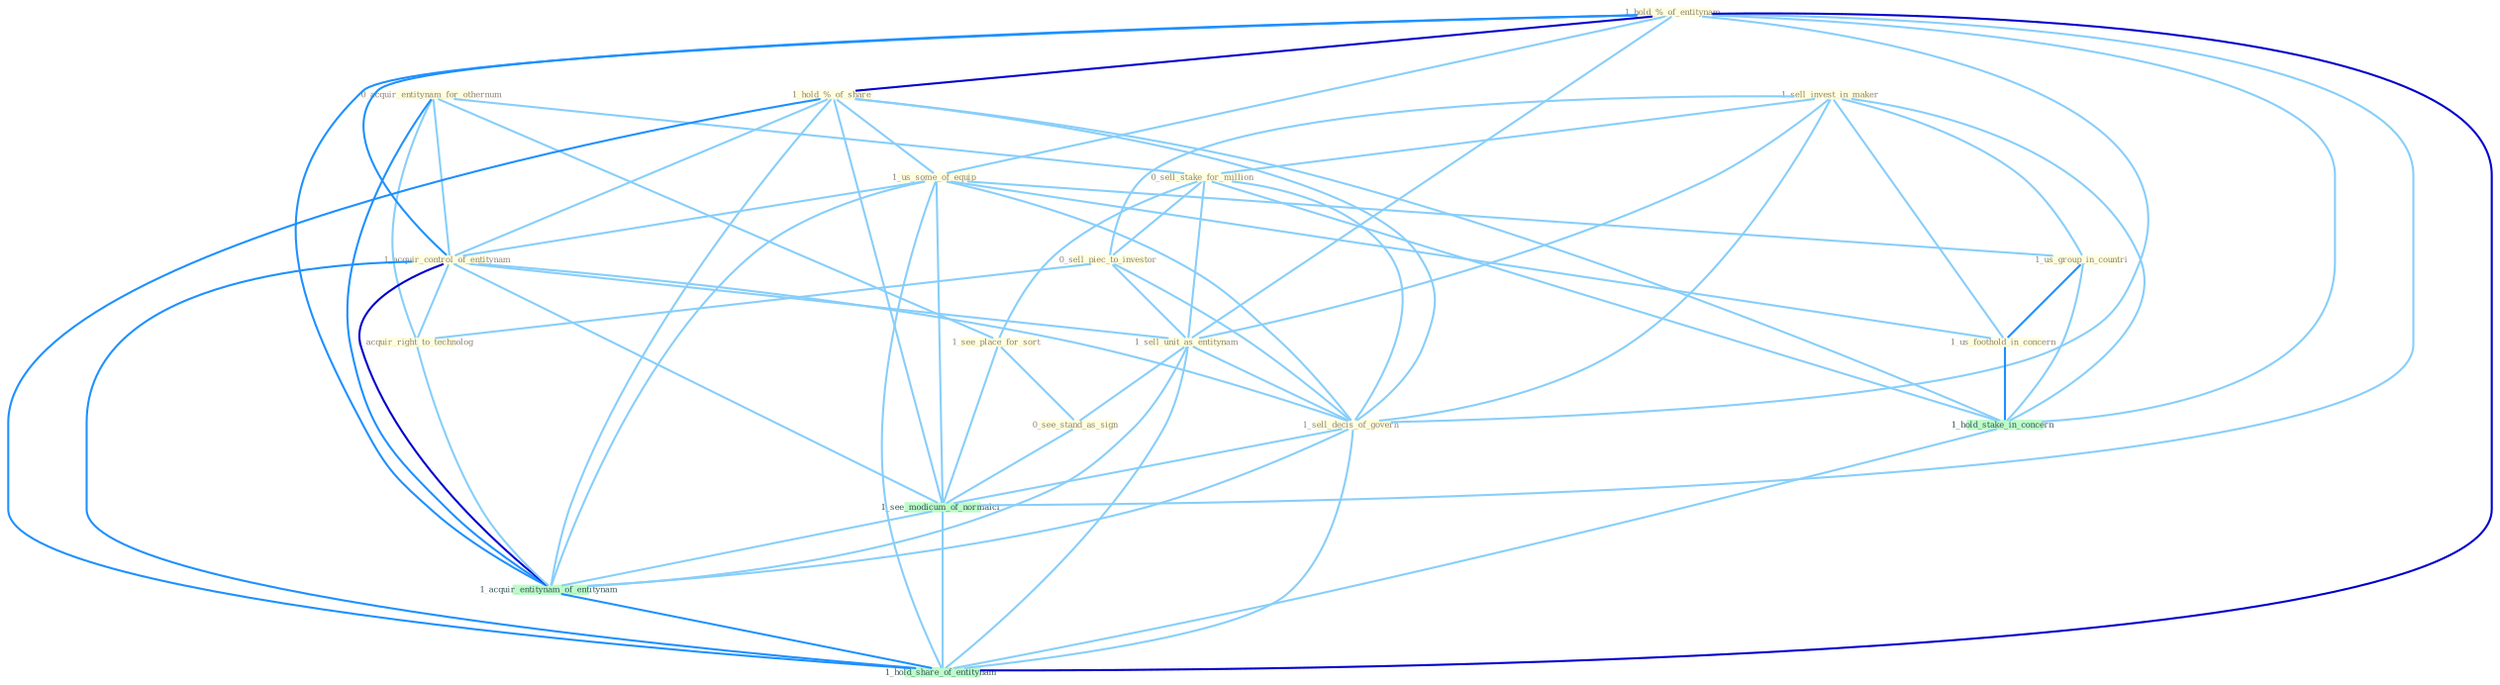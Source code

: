 Graph G{ 
    node
    [shape=polygon,style=filled,width=.5,height=.06,color="#BDFCC9",fixedsize=true,fontsize=4,
    fontcolor="#2f4f4f"];
    {node
    [color="#ffffe0", fontcolor="#8b7d6b"] "0_acquir_entitynam_for_othernum " "1_hold_%_of_entitynam " "1_hold_%_of_share " "1_sell_invest_in_maker " "0_sell_stake_for_million " "1_see_place_for_sort " "1_us_some_of_equip " "1_acquir_control_of_entitynam " "0_sell_piec_to_investor " "1_sell_unit_as_entitynam " "1_us_group_in_countri " "0_see_stand_as_sign " "1_us_foothold_in_concern " "1_sell_decis_of_govern " "1_acquir_right_to_technolog "}
{node [color="#fff0f5", fontcolor="#b22222"]}
edge [color="#B0E2FF"];

	"0_acquir_entitynam_for_othernum " -- "0_sell_stake_for_million " [w="1", color="#87cefa" ];
	"0_acquir_entitynam_for_othernum " -- "1_see_place_for_sort " [w="1", color="#87cefa" ];
	"0_acquir_entitynam_for_othernum " -- "1_acquir_control_of_entitynam " [w="1", color="#87cefa" ];
	"0_acquir_entitynam_for_othernum " -- "1_acquir_right_to_technolog " [w="1", color="#87cefa" ];
	"0_acquir_entitynam_for_othernum " -- "1_acquir_entitynam_of_entitynam " [w="2", color="#1e90ff" , len=0.8];
	"1_hold_%_of_entitynam " -- "1_hold_%_of_share " [w="3", color="#0000cd" , len=0.6];
	"1_hold_%_of_entitynam " -- "1_us_some_of_equip " [w="1", color="#87cefa" ];
	"1_hold_%_of_entitynam " -- "1_acquir_control_of_entitynam " [w="2", color="#1e90ff" , len=0.8];
	"1_hold_%_of_entitynam " -- "1_sell_unit_as_entitynam " [w="1", color="#87cefa" ];
	"1_hold_%_of_entitynam " -- "1_sell_decis_of_govern " [w="1", color="#87cefa" ];
	"1_hold_%_of_entitynam " -- "1_hold_stake_in_concern " [w="1", color="#87cefa" ];
	"1_hold_%_of_entitynam " -- "1_see_modicum_of_normalci " [w="1", color="#87cefa" ];
	"1_hold_%_of_entitynam " -- "1_acquir_entitynam_of_entitynam " [w="2", color="#1e90ff" , len=0.8];
	"1_hold_%_of_entitynam " -- "1_hold_share_of_entitynam " [w="3", color="#0000cd" , len=0.6];
	"1_hold_%_of_share " -- "1_us_some_of_equip " [w="1", color="#87cefa" ];
	"1_hold_%_of_share " -- "1_acquir_control_of_entitynam " [w="1", color="#87cefa" ];
	"1_hold_%_of_share " -- "1_sell_decis_of_govern " [w="1", color="#87cefa" ];
	"1_hold_%_of_share " -- "1_hold_stake_in_concern " [w="1", color="#87cefa" ];
	"1_hold_%_of_share " -- "1_see_modicum_of_normalci " [w="1", color="#87cefa" ];
	"1_hold_%_of_share " -- "1_acquir_entitynam_of_entitynam " [w="1", color="#87cefa" ];
	"1_hold_%_of_share " -- "1_hold_share_of_entitynam " [w="2", color="#1e90ff" , len=0.8];
	"1_sell_invest_in_maker " -- "0_sell_stake_for_million " [w="1", color="#87cefa" ];
	"1_sell_invest_in_maker " -- "0_sell_piec_to_investor " [w="1", color="#87cefa" ];
	"1_sell_invest_in_maker " -- "1_sell_unit_as_entitynam " [w="1", color="#87cefa" ];
	"1_sell_invest_in_maker " -- "1_us_group_in_countri " [w="1", color="#87cefa" ];
	"1_sell_invest_in_maker " -- "1_us_foothold_in_concern " [w="1", color="#87cefa" ];
	"1_sell_invest_in_maker " -- "1_sell_decis_of_govern " [w="1", color="#87cefa" ];
	"1_sell_invest_in_maker " -- "1_hold_stake_in_concern " [w="1", color="#87cefa" ];
	"0_sell_stake_for_million " -- "1_see_place_for_sort " [w="1", color="#87cefa" ];
	"0_sell_stake_for_million " -- "0_sell_piec_to_investor " [w="1", color="#87cefa" ];
	"0_sell_stake_for_million " -- "1_sell_unit_as_entitynam " [w="1", color="#87cefa" ];
	"0_sell_stake_for_million " -- "1_sell_decis_of_govern " [w="1", color="#87cefa" ];
	"0_sell_stake_for_million " -- "1_hold_stake_in_concern " [w="1", color="#87cefa" ];
	"1_see_place_for_sort " -- "0_see_stand_as_sign " [w="1", color="#87cefa" ];
	"1_see_place_for_sort " -- "1_see_modicum_of_normalci " [w="1", color="#87cefa" ];
	"1_us_some_of_equip " -- "1_acquir_control_of_entitynam " [w="1", color="#87cefa" ];
	"1_us_some_of_equip " -- "1_us_group_in_countri " [w="1", color="#87cefa" ];
	"1_us_some_of_equip " -- "1_us_foothold_in_concern " [w="1", color="#87cefa" ];
	"1_us_some_of_equip " -- "1_sell_decis_of_govern " [w="1", color="#87cefa" ];
	"1_us_some_of_equip " -- "1_see_modicum_of_normalci " [w="1", color="#87cefa" ];
	"1_us_some_of_equip " -- "1_acquir_entitynam_of_entitynam " [w="1", color="#87cefa" ];
	"1_us_some_of_equip " -- "1_hold_share_of_entitynam " [w="1", color="#87cefa" ];
	"1_acquir_control_of_entitynam " -- "1_sell_unit_as_entitynam " [w="1", color="#87cefa" ];
	"1_acquir_control_of_entitynam " -- "1_sell_decis_of_govern " [w="1", color="#87cefa" ];
	"1_acquir_control_of_entitynam " -- "1_acquir_right_to_technolog " [w="1", color="#87cefa" ];
	"1_acquir_control_of_entitynam " -- "1_see_modicum_of_normalci " [w="1", color="#87cefa" ];
	"1_acquir_control_of_entitynam " -- "1_acquir_entitynam_of_entitynam " [w="3", color="#0000cd" , len=0.6];
	"1_acquir_control_of_entitynam " -- "1_hold_share_of_entitynam " [w="2", color="#1e90ff" , len=0.8];
	"0_sell_piec_to_investor " -- "1_sell_unit_as_entitynam " [w="1", color="#87cefa" ];
	"0_sell_piec_to_investor " -- "1_sell_decis_of_govern " [w="1", color="#87cefa" ];
	"0_sell_piec_to_investor " -- "1_acquir_right_to_technolog " [w="1", color="#87cefa" ];
	"1_sell_unit_as_entitynam " -- "0_see_stand_as_sign " [w="1", color="#87cefa" ];
	"1_sell_unit_as_entitynam " -- "1_sell_decis_of_govern " [w="1", color="#87cefa" ];
	"1_sell_unit_as_entitynam " -- "1_acquir_entitynam_of_entitynam " [w="1", color="#87cefa" ];
	"1_sell_unit_as_entitynam " -- "1_hold_share_of_entitynam " [w="1", color="#87cefa" ];
	"1_us_group_in_countri " -- "1_us_foothold_in_concern " [w="2", color="#1e90ff" , len=0.8];
	"1_us_group_in_countri " -- "1_hold_stake_in_concern " [w="1", color="#87cefa" ];
	"0_see_stand_as_sign " -- "1_see_modicum_of_normalci " [w="1", color="#87cefa" ];
	"1_us_foothold_in_concern " -- "1_hold_stake_in_concern " [w="2", color="#1e90ff" , len=0.8];
	"1_sell_decis_of_govern " -- "1_see_modicum_of_normalci " [w="1", color="#87cefa" ];
	"1_sell_decis_of_govern " -- "1_acquir_entitynam_of_entitynam " [w="1", color="#87cefa" ];
	"1_sell_decis_of_govern " -- "1_hold_share_of_entitynam " [w="1", color="#87cefa" ];
	"1_acquir_right_to_technolog " -- "1_acquir_entitynam_of_entitynam " [w="1", color="#87cefa" ];
	"1_hold_stake_in_concern " -- "1_hold_share_of_entitynam " [w="1", color="#87cefa" ];
	"1_see_modicum_of_normalci " -- "1_acquir_entitynam_of_entitynam " [w="1", color="#87cefa" ];
	"1_see_modicum_of_normalci " -- "1_hold_share_of_entitynam " [w="1", color="#87cefa" ];
	"1_acquir_entitynam_of_entitynam " -- "1_hold_share_of_entitynam " [w="2", color="#1e90ff" , len=0.8];
}